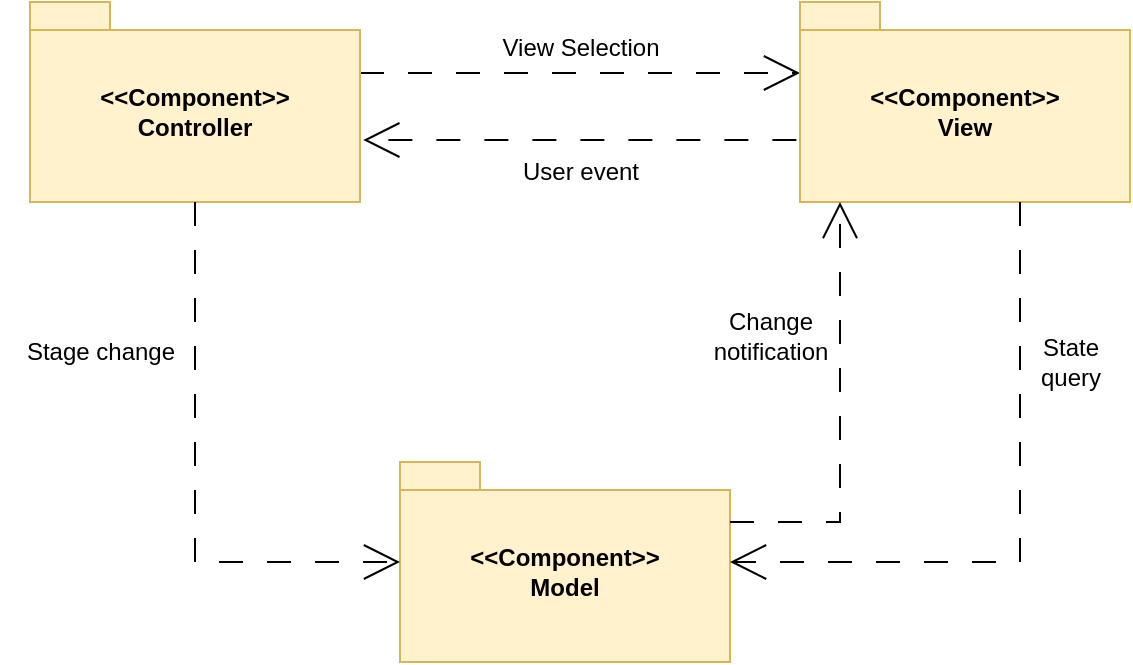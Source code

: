 <mxfile version="27.0.5">
  <diagram name="Page-1" id="FC5lOQwWQBJAdtHXQ-CQ">
    <mxGraphModel dx="938" dy="581" grid="1" gridSize="10" guides="1" tooltips="1" connect="1" arrows="1" fold="1" page="1" pageScale="1" pageWidth="850" pageHeight="1100" math="0" shadow="0">
      <root>
        <mxCell id="0" />
        <mxCell id="1" parent="0" />
        <mxCell id="0Mq6TWZXSNsgbBa4NL7r-4" style="edgeStyle=orthogonalEdgeStyle;rounded=0;orthogonalLoop=1;jettySize=auto;html=1;exitX=0;exitY=0;exitDx=165;exitDy=35.5;exitPerimeter=0;entryX=0;entryY=0;entryDx=0;entryDy=35.5;entryPerimeter=0;dashed=1;dashPattern=12 12;endArrow=open;endFill=0;strokeWidth=1;endSize=16;" edge="1" parent="1" source="0Mq6TWZXSNsgbBa4NL7r-1" target="0Mq6TWZXSNsgbBa4NL7r-3">
          <mxGeometry relative="1" as="geometry" />
        </mxCell>
        <mxCell id="0Mq6TWZXSNsgbBa4NL7r-1" value="&amp;lt;&amp;lt;Component&amp;gt;&amp;gt;&lt;div&gt;Controller&lt;/div&gt;" style="shape=folder;fontStyle=1;spacingTop=10;tabWidth=40;tabHeight=14;tabPosition=left;html=1;whiteSpace=wrap;fillColor=#fff2cc;strokeColor=#d6b656;" vertex="1" parent="1">
          <mxGeometry x="205" y="390" width="165" height="100" as="geometry" />
        </mxCell>
        <mxCell id="0Mq6TWZXSNsgbBa4NL7r-2" value="&amp;lt;&amp;lt;Component&amp;gt;&amp;gt;&lt;div&gt;Model&lt;/div&gt;" style="shape=folder;fontStyle=1;spacingTop=10;tabWidth=40;tabHeight=14;tabPosition=left;html=1;whiteSpace=wrap;fillColor=#fff2cc;strokeColor=#d6b656;" vertex="1" parent="1">
          <mxGeometry x="390" y="620" width="165" height="100" as="geometry" />
        </mxCell>
        <mxCell id="0Mq6TWZXSNsgbBa4NL7r-3" value="&amp;lt;&amp;lt;Component&amp;gt;&amp;gt;&lt;div&gt;View&lt;/div&gt;" style="shape=folder;fontStyle=1;spacingTop=10;tabWidth=40;tabHeight=14;tabPosition=left;html=1;whiteSpace=wrap;fillColor=#fff2cc;strokeColor=#d6b656;" vertex="1" parent="1">
          <mxGeometry x="590" y="390" width="165" height="100" as="geometry" />
        </mxCell>
        <mxCell id="0Mq6TWZXSNsgbBa4NL7r-6" style="edgeStyle=orthogonalEdgeStyle;rounded=0;orthogonalLoop=1;jettySize=auto;html=1;dashed=1;dashPattern=12 12;endArrow=open;endFill=0;strokeWidth=1;endSize=16;exitX=-0.011;exitY=0.69;exitDx=0;exitDy=0;exitPerimeter=0;entryX=1.01;entryY=0.69;entryDx=0;entryDy=0;entryPerimeter=0;" edge="1" parent="1" source="0Mq6TWZXSNsgbBa4NL7r-3" target="0Mq6TWZXSNsgbBa4NL7r-1">
          <mxGeometry relative="1" as="geometry">
            <mxPoint x="380" y="436" as="sourcePoint" />
            <mxPoint x="600" y="436" as="targetPoint" />
          </mxGeometry>
        </mxCell>
        <mxCell id="0Mq6TWZXSNsgbBa4NL7r-7" style="edgeStyle=orthogonalEdgeStyle;rounded=0;orthogonalLoop=1;jettySize=auto;html=1;dashed=1;dashPattern=12 12;endArrow=open;endFill=0;strokeWidth=1;endSize=16;" edge="1" parent="1" source="0Mq6TWZXSNsgbBa4NL7r-1" target="0Mq6TWZXSNsgbBa4NL7r-2">
          <mxGeometry relative="1" as="geometry">
            <mxPoint x="390" y="446" as="sourcePoint" />
            <mxPoint x="610" y="446" as="targetPoint" />
            <Array as="points">
              <mxPoint x="288" y="670" />
            </Array>
          </mxGeometry>
        </mxCell>
        <mxCell id="0Mq6TWZXSNsgbBa4NL7r-8" style="edgeStyle=orthogonalEdgeStyle;rounded=0;orthogonalLoop=1;jettySize=auto;html=1;dashed=1;dashPattern=12 12;endArrow=open;endFill=0;strokeWidth=1;endSize=16;" edge="1" parent="1" source="0Mq6TWZXSNsgbBa4NL7r-2" target="0Mq6TWZXSNsgbBa4NL7r-3">
          <mxGeometry relative="1" as="geometry">
            <mxPoint x="400" y="456" as="sourcePoint" />
            <mxPoint x="620" y="456" as="targetPoint" />
            <Array as="points">
              <mxPoint x="610" y="650" />
            </Array>
          </mxGeometry>
        </mxCell>
        <mxCell id="0Mq6TWZXSNsgbBa4NL7r-9" style="edgeStyle=orthogonalEdgeStyle;rounded=0;orthogonalLoop=1;jettySize=auto;html=1;dashed=1;dashPattern=12 12;endArrow=open;endFill=0;strokeWidth=1;endSize=16;" edge="1" parent="1" source="0Mq6TWZXSNsgbBa4NL7r-3" target="0Mq6TWZXSNsgbBa4NL7r-2">
          <mxGeometry relative="1" as="geometry">
            <mxPoint x="410" y="466" as="sourcePoint" />
            <mxPoint x="630" y="466" as="targetPoint" />
            <Array as="points">
              <mxPoint x="700" y="670" />
            </Array>
          </mxGeometry>
        </mxCell>
        <mxCell id="0Mq6TWZXSNsgbBa4NL7r-10" value="View Selection" style="text;html=1;align=center;verticalAlign=middle;resizable=0;points=[];autosize=1;strokeColor=none;fillColor=none;" vertex="1" parent="1">
          <mxGeometry x="430" y="398" width="100" height="30" as="geometry" />
        </mxCell>
        <mxCell id="0Mq6TWZXSNsgbBa4NL7r-11" value="User event" style="text;html=1;align=center;verticalAlign=middle;resizable=0;points=[];autosize=1;strokeColor=none;fillColor=none;" vertex="1" parent="1">
          <mxGeometry x="440" y="460" width="80" height="30" as="geometry" />
        </mxCell>
        <mxCell id="0Mq6TWZXSNsgbBa4NL7r-12" value="Stage change" style="text;html=1;align=center;verticalAlign=middle;resizable=0;points=[];autosize=1;strokeColor=none;fillColor=none;" vertex="1" parent="1">
          <mxGeometry x="190" y="550" width="100" height="30" as="geometry" />
        </mxCell>
        <mxCell id="0Mq6TWZXSNsgbBa4NL7r-14" value="Change" style="text;html=1;align=center;verticalAlign=middle;resizable=0;points=[];autosize=1;strokeColor=none;fillColor=none;" vertex="1" parent="1">
          <mxGeometry x="540" y="535" width="70" height="30" as="geometry" />
        </mxCell>
        <mxCell id="0Mq6TWZXSNsgbBa4NL7r-15" value="notification" style="text;html=1;align=center;verticalAlign=middle;resizable=0;points=[];autosize=1;strokeColor=none;fillColor=none;" vertex="1" parent="1">
          <mxGeometry x="535" y="550" width="80" height="30" as="geometry" />
        </mxCell>
        <mxCell id="0Mq6TWZXSNsgbBa4NL7r-16" value="State&lt;div&gt;query&lt;/div&gt;" style="text;html=1;align=center;verticalAlign=middle;resizable=0;points=[];autosize=1;strokeColor=none;fillColor=none;" vertex="1" parent="1">
          <mxGeometry x="700" y="550" width="50" height="40" as="geometry" />
        </mxCell>
      </root>
    </mxGraphModel>
  </diagram>
</mxfile>
